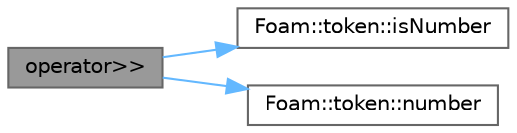 digraph "operator&gt;&gt;"
{
 // LATEX_PDF_SIZE
  bgcolor="transparent";
  edge [fontname=Helvetica,fontsize=10,labelfontname=Helvetica,labelfontsize=10];
  node [fontname=Helvetica,fontsize=10,shape=box,height=0.2,width=0.4];
  rankdir="LR";
  Node1 [id="Node000001",label="operator\>\>",height=0.2,width=0.4,color="gray40", fillcolor="grey60", style="filled", fontcolor="black",tooltip=" "];
  Node1 -> Node2 [id="edge1_Node000001_Node000002",color="steelblue1",style="solid",tooltip=" "];
  Node2 [id="Node000002",label="Foam::token::isNumber",height=0.2,width=0.4,color="grey40", fillcolor="white", style="filled",URL="$classFoam_1_1token.html#a0ee85317d3d6a4953896311def861a3c",tooltip=" "];
  Node1 -> Node3 [id="edge2_Node000001_Node000003",color="steelblue1",style="solid",tooltip=" "];
  Node3 [id="Node000003",label="Foam::token::number",height=0.2,width=0.4,color="grey40", fillcolor="white", style="filled",URL="$classFoam_1_1token.html#af8b3d0358632fb7b7438480d48649fba",tooltip=" "];
}

